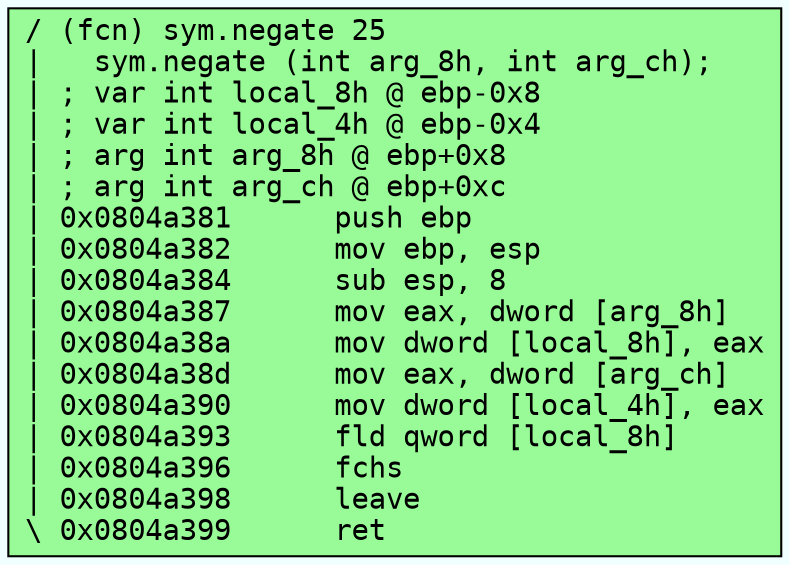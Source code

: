digraph code {
	graph [bgcolor=azure fontsize=8 fontname="Courier" splines="ortho"];
	node [fillcolor=gray style=filled shape=box];
	edge [arrowhead="normal"];
	"0x0804a381" [URL="sym.negate/0x0804a381", fillcolor="palegreen",color="black", fontname="Courier",label="/ (fcn) sym.negate 25\l|   sym.negate (int arg_8h, int arg_ch);\l| ; var int local_8h @ ebp-0x8\l| ; var int local_4h @ ebp-0x4\l| ; arg int arg_8h @ ebp+0x8\l| ; arg int arg_ch @ ebp+0xc\l| 0x0804a381      push ebp\l| 0x0804a382      mov ebp, esp\l| 0x0804a384      sub esp, 8\l| 0x0804a387      mov eax, dword [arg_8h]\l| 0x0804a38a      mov dword [local_8h], eax\l| 0x0804a38d      mov eax, dword [arg_ch]\l| 0x0804a390      mov dword [local_4h], eax\l| 0x0804a393      fld qword [local_8h]\l| 0x0804a396      fchs\l| 0x0804a398      leave\l\\ 0x0804a399      ret\l"]
}
